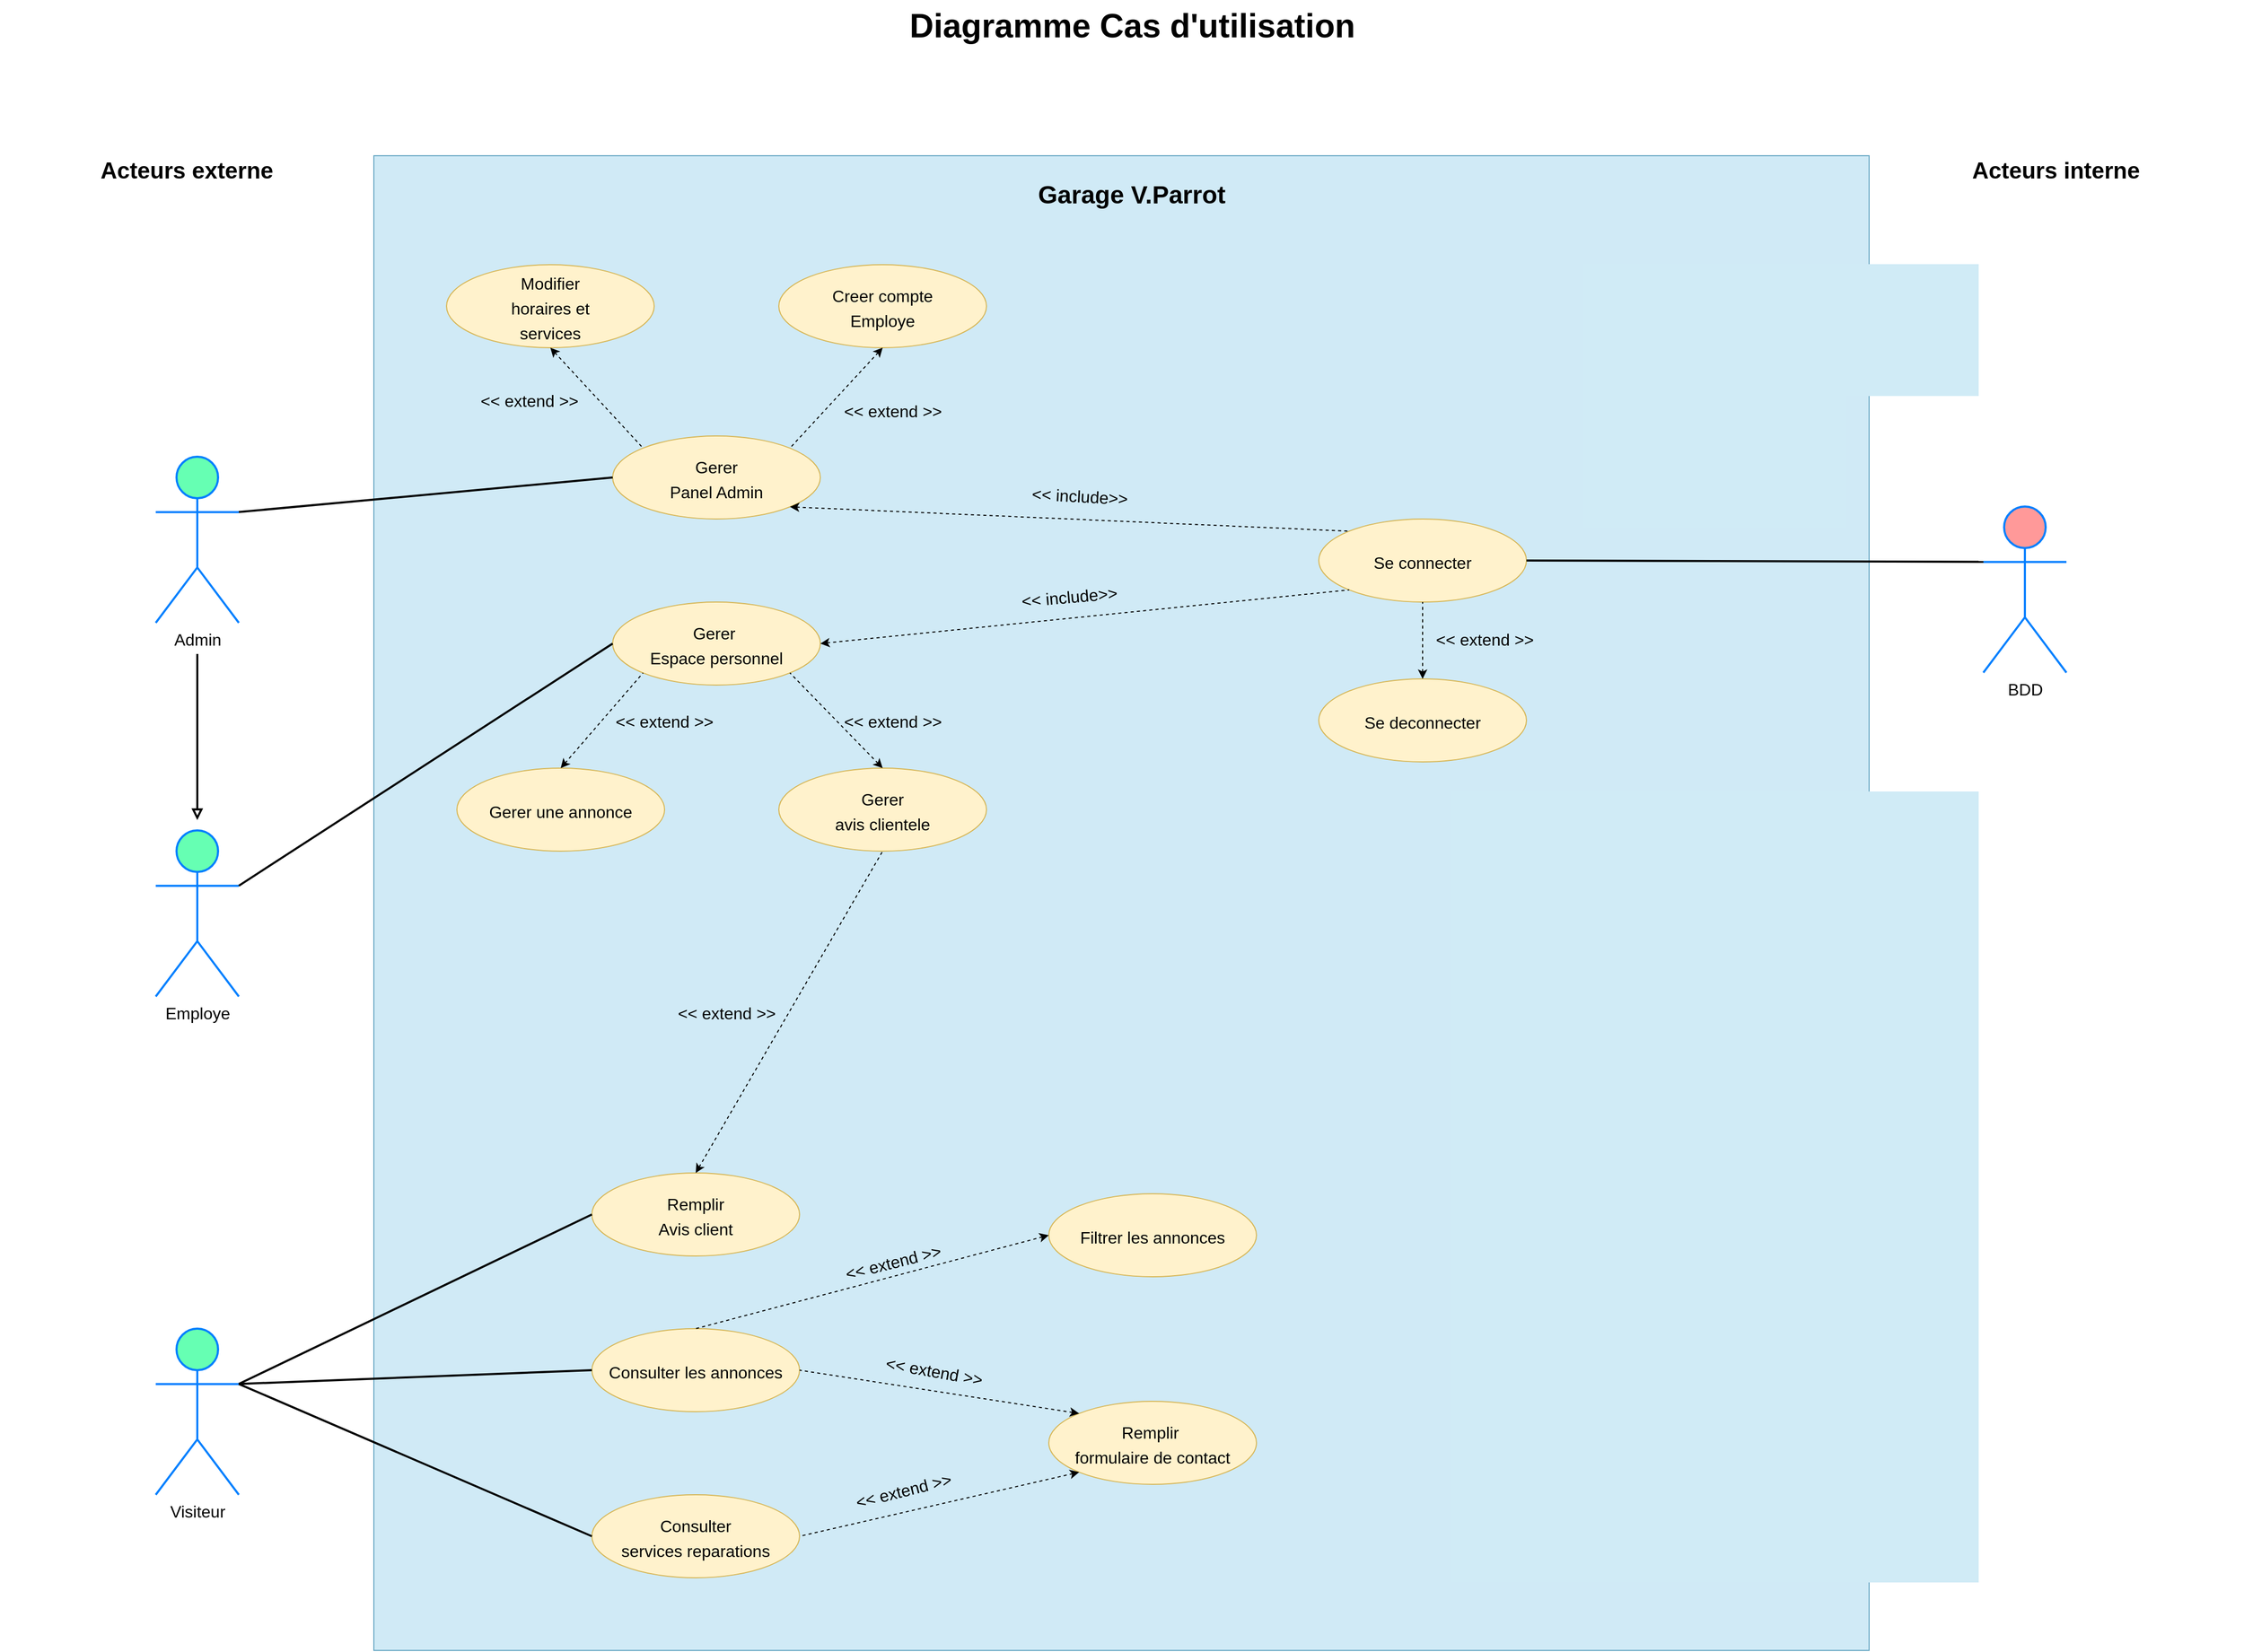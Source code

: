 <mxfile>
    <diagram id="1LLIc8Ad__QY02XbR8zc" name="Page-1">
        <mxGraphModel dx="1674" dy="1120" grid="1" gridSize="10" guides="1" tooltips="1" connect="1" arrows="1" fold="1" page="1" pageScale="1" pageWidth="827" pageHeight="1169" background="#FFFFFF" math="0" shadow="0">
            <root>
                <mxCell id="0"/>
                <mxCell id="1" parent="0"/>
                <mxCell id="3" value="&lt;font color=&quot;#000000&quot;&gt;&lt;font style=&quot;font-size: 16px;&quot;&gt;Admin&lt;/font&gt;&lt;br&gt;&lt;/font&gt;" style="shape=umlActor;verticalLabelPosition=bottom;verticalAlign=top;html=1;outlineConnect=0;fillColor=#66FFB3;strokeColor=#007FFF;shadow=0;strokeWidth=2;" parent="1" vertex="1">
                    <mxGeometry x="170" y="470" width="80" height="160" as="geometry"/>
                </mxCell>
                <mxCell id="4" value="" style="whiteSpace=wrap;html=1;aspect=fixed;fillColor=#b1ddf0;strokeColor=#10739e;rounded=0;glass=0;shadow=0;opacity=60;" parent="1" vertex="1">
                    <mxGeometry x="380" y="180" width="1440" height="1440" as="geometry"/>
                </mxCell>
                <mxCell id="7" value="&lt;font style=&quot;font-size: 16px;&quot; color=&quot;#000000&quot;&gt;Employe&lt;/font&gt;" style="shape=umlActor;verticalLabelPosition=bottom;verticalAlign=top;html=1;outlineConnect=0;strokeColor=#007FFF;fillColor=#66FFB3;strokeWidth=2;" parent="1" vertex="1">
                    <mxGeometry x="170" y="830" width="80" height="160" as="geometry"/>
                </mxCell>
                <mxCell id="8" value="&lt;font color=&quot;#000000&quot; style=&quot;font-size: 32px;&quot;&gt;&lt;b&gt;Diagramme Cas d'utilisation&lt;/b&gt;&lt;/font&gt;" style="text;html=1;align=center;verticalAlign=middle;resizable=0;points=[];autosize=1;strokeColor=none;fillColor=none;" parent="1" vertex="1">
                    <mxGeometry x="885" y="30" width="450" height="50" as="geometry"/>
                </mxCell>
                <mxCell id="10" value="&lt;font size=&quot;1&quot; style=&quot;&quot;&gt;&lt;b style=&quot;font-size: 24px;&quot;&gt;Garage V.Parrot&lt;/b&gt;&lt;/font&gt;" style="text;html=1;strokeColor=none;fillColor=none;align=center;verticalAlign=middle;whiteSpace=wrap;rounded=0;shadow=0;glass=0;sketch=0;fontSize=32;fontColor=#000000;opacity=60;" parent="1" vertex="1">
                    <mxGeometry x="910" y="200" width="400" height="30" as="geometry"/>
                </mxCell>
                <mxCell id="11" value="&lt;font color=&quot;#000000&quot;&gt;&lt;font style=&quot;font-size: 16px;&quot;&gt;Se connecter&lt;/font&gt;&lt;br&gt;&lt;/font&gt;" style="ellipse;whiteSpace=wrap;html=1;rounded=0;shadow=0;glass=0;sketch=0;strokeColor=#d6b656;fontSize=20;fillColor=#fff2cc;" parent="1" vertex="1">
                    <mxGeometry x="1290" y="530" width="200" height="80" as="geometry"/>
                </mxCell>
                <mxCell id="15" value="&lt;font style=&quot;font-size: 16px;&quot; color=&quot;#000000&quot;&gt;Visiteur&lt;/font&gt;" style="shape=umlActor;verticalLabelPosition=bottom;verticalAlign=top;html=1;outlineConnect=0;strokeColor=#007FFF;fillColor=#66FFB3;strokeWidth=2;" parent="1" vertex="1">
                    <mxGeometry x="170" y="1310" width="80" height="160" as="geometry"/>
                </mxCell>
                <mxCell id="17" value="&lt;font style=&quot;font-size: 16px;&quot; color=&quot;#000000&quot;&gt;Creer compte&lt;br&gt;Employe&lt;br&gt;&lt;/font&gt;" style="ellipse;whiteSpace=wrap;html=1;rounded=0;shadow=0;glass=0;sketch=0;strokeColor=#d6b656;fontSize=20;fillColor=#fff2cc;" parent="1" vertex="1">
                    <mxGeometry x="770" y="285" width="200" height="80" as="geometry"/>
                </mxCell>
                <mxCell id="40" value="&lt;font color=&quot;#000000&quot;&gt;&lt;font style=&quot;font-size: 16px;&quot;&gt;BDD&lt;/font&gt;&lt;br&gt;&lt;/font&gt;" style="shape=umlActor;verticalLabelPosition=bottom;verticalAlign=top;html=1;outlineConnect=0;strokeColor=#007FFF;fillColor=#FF9999;strokeWidth=2;" parent="1" vertex="1">
                    <mxGeometry x="1930" y="518" width="80" height="160" as="geometry"/>
                </mxCell>
                <mxCell id="43" value="&lt;font color=&quot;#000000&quot;&gt;&lt;font style=&quot;font-size: 16px;&quot;&gt;Consulter les annonces&lt;/font&gt;&lt;br&gt;&lt;/font&gt;" style="ellipse;whiteSpace=wrap;html=1;rounded=0;shadow=0;glass=0;sketch=0;strokeColor=#d6b656;fontSize=20;fillColor=#fff2cc;" parent="1" vertex="1">
                    <mxGeometry x="590" y="1310" width="200" height="80" as="geometry"/>
                </mxCell>
                <mxCell id="45" value="&lt;font style=&quot;font-size: 22px;&quot;&gt;&lt;b&gt;Acteurs externe&lt;/b&gt;&lt;/font&gt;" style="text;html=1;strokeColor=none;fillColor=none;align=center;verticalAlign=middle;whiteSpace=wrap;rounded=0;shadow=0;glass=0;sketch=0;fontSize=16;fontColor=#000000;opacity=70;" parent="1" vertex="1">
                    <mxGeometry x="20" y="180" width="360" height="30" as="geometry"/>
                </mxCell>
                <mxCell id="46" value="&lt;font style=&quot;font-size: 22px;&quot;&gt;&lt;b&gt;Acteurs interne&lt;/b&gt;&lt;/font&gt;" style="text;html=1;strokeColor=none;fillColor=none;align=center;verticalAlign=middle;whiteSpace=wrap;rounded=0;shadow=0;glass=0;sketch=0;fontSize=16;fontColor=#000000;opacity=70;" parent="1" vertex="1">
                    <mxGeometry x="1820" y="180" width="360" height="30" as="geometry"/>
                </mxCell>
                <mxCell id="55" value="&lt;font style=&quot;font-size: 16px;&quot; color=&quot;#000000&quot;&gt;Gerer&amp;nbsp;&lt;br&gt;Espace personnel&lt;br&gt;&lt;/font&gt;" style="ellipse;whiteSpace=wrap;html=1;rounded=0;shadow=0;glass=0;sketch=0;strokeColor=#d6b656;fontSize=20;fillColor=#fff2cc;" parent="1" vertex="1">
                    <mxGeometry x="610" y="610" width="200" height="80" as="geometry"/>
                </mxCell>
                <mxCell id="56" value="&lt;font style=&quot;font-size: 16px;&quot; color=&quot;#000000&quot;&gt;Modifier&lt;br&gt;horaires et&lt;br&gt;services&lt;br&gt;&lt;/font&gt;" style="ellipse;whiteSpace=wrap;html=1;rounded=0;shadow=0;glass=0;sketch=0;strokeColor=#d6b656;fontSize=20;fillColor=#fff2cc;" parent="1" vertex="1">
                    <mxGeometry x="450" y="285" width="200" height="80" as="geometry"/>
                </mxCell>
                <mxCell id="57" value="&lt;font style=&quot;font-size: 16px;&quot; color=&quot;#000000&quot;&gt;Gerer une annonce&lt;br&gt;&lt;/font&gt;" style="ellipse;whiteSpace=wrap;html=1;rounded=0;shadow=0;glass=0;sketch=0;strokeColor=#d6b656;fontSize=20;fillColor=#fff2cc;" parent="1" vertex="1">
                    <mxGeometry x="460" y="770" width="200" height="80" as="geometry"/>
                </mxCell>
                <mxCell id="60" value="&lt;font style=&quot;font-size: 16px;&quot; color=&quot;#000000&quot;&gt;Gerer&lt;br&gt;Panel Admin&lt;br&gt;&lt;/font&gt;" style="ellipse;whiteSpace=wrap;html=1;rounded=0;shadow=0;glass=0;sketch=0;strokeColor=#d6b656;fontSize=20;fillColor=#fff2cc;" parent="1" vertex="1">
                    <mxGeometry x="610" y="450" width="200" height="80" as="geometry"/>
                </mxCell>
                <mxCell id="61" value="&lt;font color=&quot;#000000&quot;&gt;&lt;font style=&quot;font-size: 16px;&quot;&gt;Consulter&lt;br&gt;&lt;/font&gt;&lt;font style=&quot;font-size: 16px;&quot;&gt;services reparations&lt;/font&gt;&lt;br&gt;&lt;/font&gt;" style="ellipse;whiteSpace=wrap;html=1;rounded=0;shadow=0;glass=0;sketch=0;strokeColor=#d6b656;fontSize=20;fillColor=#fff2cc;" parent="1" vertex="1">
                    <mxGeometry x="590" y="1470" width="200" height="80" as="geometry"/>
                </mxCell>
                <mxCell id="62" value="&lt;font style=&quot;font-size: 16px;&quot; color=&quot;#000000&quot;&gt;&lt;span style=&quot;&quot;&gt;Remplir&amp;nbsp;&lt;br&gt;&lt;/span&gt;formulaire de contact&lt;br&gt;&lt;/font&gt;" style="ellipse;whiteSpace=wrap;html=1;rounded=0;shadow=0;glass=0;sketch=0;strokeColor=#d6b656;fontSize=20;fillColor=#fff2cc;" parent="1" vertex="1">
                    <mxGeometry x="1030" y="1380" width="200" height="80" as="geometry"/>
                </mxCell>
                <mxCell id="63" value="" style="endArrow=none;html=1;strokeColor=#000000;fontSize=16;fontColor=#000000;entryX=0;entryY=0.5;entryDx=0;entryDy=0;exitX=1;exitY=0.333;exitDx=0;exitDy=0;exitPerimeter=0;strokeWidth=2;" parent="1" source="3" target="60" edge="1">
                    <mxGeometry width="50" height="50" relative="1" as="geometry">
                        <mxPoint x="300" y="380" as="sourcePoint"/>
                        <mxPoint x="350" y="330" as="targetPoint"/>
                    </mxGeometry>
                </mxCell>
                <mxCell id="65" value="" style="endArrow=none;html=1;strokeColor=#000000;fontSize=22;fontColor=#000000;entryX=1;entryY=0.333;entryDx=0;entryDy=0;entryPerimeter=0;exitX=0;exitY=0.5;exitDx=0;exitDy=0;strokeWidth=2;" parent="1" source="55" target="7" edge="1">
                    <mxGeometry width="50" height="50" relative="1" as="geometry">
                        <mxPoint x="590" y="630" as="sourcePoint"/>
                        <mxPoint x="640" y="580" as="targetPoint"/>
                    </mxGeometry>
                </mxCell>
                <mxCell id="66" value="" style="endArrow=none;html=1;strokeColor=#000000;fontSize=22;fontColor=#000000;exitX=1;exitY=0.333;exitDx=0;exitDy=0;exitPerimeter=0;entryX=0;entryY=0.5;entryDx=0;entryDy=0;strokeWidth=2;" parent="1" source="15" target="43" edge="1">
                    <mxGeometry width="50" height="50" relative="1" as="geometry">
                        <mxPoint x="280" y="950" as="sourcePoint"/>
                        <mxPoint x="330" y="900" as="targetPoint"/>
                    </mxGeometry>
                </mxCell>
                <mxCell id="67" value="" style="endArrow=none;html=1;strokeColor=#000000;fontSize=22;fontColor=#000000;exitX=1;exitY=0.333;exitDx=0;exitDy=0;exitPerimeter=0;entryX=0;entryY=0.5;entryDx=0;entryDy=0;strokeWidth=2;" parent="1" source="15" target="61" edge="1">
                    <mxGeometry width="50" height="50" relative="1" as="geometry">
                        <mxPoint x="260.0" y="933.333" as="sourcePoint"/>
                        <mxPoint x="460.0" y="930" as="targetPoint"/>
                    </mxGeometry>
                </mxCell>
                <mxCell id="68" value="" style="endArrow=none;html=1;strokeColor=#000000;fontSize=22;fontColor=#000000;exitX=0.5;exitY=1;exitDx=0;exitDy=0;startArrow=classic;startFill=1;dashed=1;entryX=0;entryY=0;entryDx=0;entryDy=0;" parent="1" source="56" target="60" edge="1">
                    <mxGeometry width="50" height="50" relative="1" as="geometry">
                        <mxPoint x="740.0" y="326.67" as="sourcePoint"/>
                        <mxPoint x="540" y="350" as="targetPoint"/>
                    </mxGeometry>
                </mxCell>
                <mxCell id="69" value="" style="endArrow=none;html=1;strokeColor=#000000;fontSize=22;fontColor=#000000;exitX=0.5;exitY=1;exitDx=0;exitDy=0;startArrow=classic;startFill=1;dashed=1;entryX=1;entryY=0;entryDx=0;entryDy=0;" parent="1" source="17" target="60" edge="1">
                    <mxGeometry width="50" height="50" relative="1" as="geometry">
                        <mxPoint x="740" y="320" as="sourcePoint"/>
                        <mxPoint x="631.758" y="372.141" as="targetPoint"/>
                    </mxGeometry>
                </mxCell>
                <mxCell id="72" value="" style="endArrow=none;html=1;strokeColor=#000000;fontSize=22;fontColor=#000000;exitX=0;exitY=0;exitDx=0;exitDy=0;startArrow=classic;startFill=1;dashed=1;entryX=1;entryY=0.5;entryDx=0;entryDy=0;" parent="1" source="62" target="43" edge="1">
                    <mxGeometry width="50" height="50" relative="1" as="geometry">
                        <mxPoint x="740" y="490" as="sourcePoint"/>
                        <mxPoint x="670" y="920" as="targetPoint"/>
                    </mxGeometry>
                </mxCell>
                <mxCell id="73" value="" style="endArrow=none;html=1;strokeColor=#000000;fontSize=22;fontColor=#000000;startArrow=classic;startFill=1;dashed=1;entryX=1;entryY=0.5;entryDx=0;entryDy=0;exitX=0;exitY=1;exitDx=0;exitDy=0;" parent="1" source="62" target="61" edge="1">
                    <mxGeometry width="50" height="50" relative="1" as="geometry">
                        <mxPoint x="810" y="980" as="sourcePoint"/>
                        <mxPoint x="660.0" y="930" as="targetPoint"/>
                    </mxGeometry>
                </mxCell>
                <mxCell id="74" value="" style="endArrow=none;html=1;strokeColor=#000000;fontSize=22;fontColor=#000000;exitX=0.5;exitY=0;exitDx=0;exitDy=0;startArrow=classic;startFill=1;dashed=1;entryX=0;entryY=1;entryDx=0;entryDy=0;" parent="1" source="57" target="55" edge="1">
                    <mxGeometry width="50" height="50" relative="1" as="geometry">
                        <mxPoint x="1020.0" y="440" as="sourcePoint"/>
                        <mxPoint x="660.0" y="400.0" as="targetPoint"/>
                    </mxGeometry>
                </mxCell>
                <mxCell id="75" value="" style="endArrow=none;html=1;strokeColor=#000000;fontSize=22;fontColor=#000000;exitX=1;exitY=1;exitDx=0;exitDy=0;startArrow=classic;startFill=1;dashed=1;entryX=0;entryY=0;entryDx=0;entryDy=0;" parent="1" source="60" target="11" edge="1">
                    <mxGeometry width="50" height="50" relative="1" as="geometry">
                        <mxPoint x="660.0" y="400.0" as="sourcePoint"/>
                        <mxPoint x="1020.0" y="440" as="targetPoint"/>
                    </mxGeometry>
                </mxCell>
                <mxCell id="76" value="" style="endArrow=none;html=1;strokeColor=#000000;fontSize=22;fontColor=#000000;exitX=1;exitY=0.5;exitDx=0;exitDy=0;startArrow=classic;startFill=1;dashed=1;entryX=0;entryY=1;entryDx=0;entryDy=0;" parent="1" source="55" target="11" edge="1">
                    <mxGeometry width="50" height="50" relative="1" as="geometry">
                        <mxPoint x="630.711" y="428.284" as="sourcePoint"/>
                        <mxPoint x="1320" y="600" as="targetPoint"/>
                    </mxGeometry>
                </mxCell>
                <mxCell id="77" value="&lt;font style=&quot;font-size: 16px;&quot;&gt;&amp;lt;&amp;lt; extend &amp;gt;&amp;gt;&lt;/font&gt;" style="text;html=1;strokeColor=none;fillColor=none;align=center;verticalAlign=middle;whiteSpace=wrap;rounded=0;shadow=0;glass=0;sketch=0;strokeWidth=2;fontSize=22;fontColor=#000000;opacity=70;rotation=0;" parent="1" vertex="1">
                    <mxGeometry x="480" y="400" width="100" height="30" as="geometry"/>
                </mxCell>
                <mxCell id="78" value="&lt;font style=&quot;font-size: 16px;&quot;&gt;&amp;lt;&amp;lt; extend &amp;gt;&amp;gt;&lt;/font&gt;" style="text;html=1;strokeColor=none;fillColor=none;align=center;verticalAlign=middle;whiteSpace=wrap;rounded=0;shadow=0;glass=0;sketch=0;strokeWidth=2;fontSize=22;fontColor=#000000;opacity=70;rotation=0;" parent="1" vertex="1">
                    <mxGeometry x="830" y="410" width="100" height="30" as="geometry"/>
                </mxCell>
                <mxCell id="79" value="&amp;lt;&amp;lt; include&amp;gt;&amp;gt;" style="text;html=1;strokeColor=none;fillColor=none;align=center;verticalAlign=middle;whiteSpace=wrap;rounded=0;shadow=0;glass=0;sketch=0;strokeWidth=2;fontSize=16;fontColor=#000000;opacity=70;rotation=3;" parent="1" vertex="1">
                    <mxGeometry x="980" y="493" width="160" height="30" as="geometry"/>
                </mxCell>
                <mxCell id="81" value="&amp;lt;&amp;lt; include&amp;gt;&amp;gt;" style="text;html=1;strokeColor=none;fillColor=none;align=center;verticalAlign=middle;whiteSpace=wrap;rounded=0;shadow=0;glass=0;sketch=0;strokeWidth=2;fontSize=16;fontColor=#000000;opacity=70;rotation=-5;" parent="1" vertex="1">
                    <mxGeometry x="970" y="590" width="160" height="30" as="geometry"/>
                </mxCell>
                <mxCell id="82" value="&lt;font style=&quot;font-size: 16px;&quot;&gt;&amp;lt;&amp;lt; extend &amp;gt;&amp;gt;&lt;/font&gt;" style="text;html=1;strokeColor=none;fillColor=none;align=center;verticalAlign=middle;whiteSpace=wrap;rounded=0;shadow=0;glass=0;sketch=0;strokeWidth=2;fontSize=22;fontColor=#000000;opacity=70;rotation=0;" parent="1" vertex="1">
                    <mxGeometry x="610" y="709" width="100" height="30" as="geometry"/>
                </mxCell>
                <mxCell id="84" value="&lt;font style=&quot;font-size: 16px;&quot;&gt;&amp;lt;&amp;lt; extend &amp;gt;&amp;gt;&lt;/font&gt;" style="text;html=1;strokeColor=none;fillColor=none;align=center;verticalAlign=middle;whiteSpace=wrap;rounded=0;shadow=0;glass=0;sketch=0;strokeWidth=2;fontSize=22;fontColor=#000000;opacity=70;rotation=10;" parent="1" vertex="1">
                    <mxGeometry x="870" y="1335" width="100" height="30" as="geometry"/>
                </mxCell>
                <mxCell id="85" value="&lt;font style=&quot;font-size: 16px;&quot;&gt;&amp;lt;&amp;lt; extend &amp;gt;&amp;gt;&lt;/font&gt;" style="text;html=1;strokeColor=none;fillColor=none;align=center;verticalAlign=middle;whiteSpace=wrap;rounded=0;shadow=0;glass=0;sketch=0;strokeWidth=2;fontSize=22;fontColor=#000000;opacity=70;rotation=346;" parent="1" vertex="1">
                    <mxGeometry x="840" y="1450" width="100" height="30" as="geometry"/>
                </mxCell>
                <mxCell id="86" value="" style="endArrow=none;html=1;strokeColor=#000000;fontSize=16;fontColor=#000000;entryX=0;entryY=0.333;entryDx=0;entryDy=0;entryPerimeter=0;exitX=1;exitY=0.5;exitDx=0;exitDy=0;strokeWidth=2;" parent="1" source="11" target="40" edge="1">
                    <mxGeometry width="50" height="50" relative="1" as="geometry">
                        <mxPoint x="800" y="680" as="sourcePoint"/>
                        <mxPoint x="850" y="630" as="targetPoint"/>
                    </mxGeometry>
                </mxCell>
                <mxCell id="88" value="&lt;font color=&quot;#000000&quot;&gt;&lt;font style=&quot;font-size: 16px;&quot;&gt;Se deconnecter&lt;/font&gt;&lt;br&gt;&lt;/font&gt;" style="ellipse;whiteSpace=wrap;html=1;rounded=0;shadow=0;glass=0;sketch=0;strokeColor=#d6b656;fontSize=20;fillColor=#fff2cc;" parent="1" vertex="1">
                    <mxGeometry x="1290" y="684" width="200" height="80" as="geometry"/>
                </mxCell>
                <mxCell id="89" value="" style="endArrow=none;html=1;strokeColor=#000000;fontSize=22;fontColor=#000000;exitX=0.5;exitY=0;exitDx=0;exitDy=0;startArrow=classic;startFill=1;dashed=1;entryX=0.5;entryY=1;entryDx=0;entryDy=0;" parent="1" source="88" target="11" edge="1">
                    <mxGeometry width="50" height="50" relative="1" as="geometry">
                        <mxPoint x="650" y="540" as="sourcePoint"/>
                        <mxPoint x="760" y="530" as="targetPoint"/>
                    </mxGeometry>
                </mxCell>
                <mxCell id="90" value="&lt;font style=&quot;font-size: 16px;&quot;&gt;&amp;lt;&amp;lt; extend &amp;gt;&amp;gt;&lt;/font&gt;" style="text;html=1;strokeColor=none;fillColor=none;align=center;verticalAlign=middle;whiteSpace=wrap;rounded=0;shadow=0;glass=0;sketch=0;strokeWidth=2;fontSize=22;fontColor=#000000;opacity=70;rotation=0;" parent="1" vertex="1">
                    <mxGeometry x="1400" y="630" width="100" height="30" as="geometry"/>
                </mxCell>
                <mxCell id="91" value="&lt;font color=&quot;#000000&quot;&gt;&lt;font style=&quot;font-size: 16px;&quot;&gt;Filtrer les annonces&lt;/font&gt;&lt;br&gt;&lt;/font&gt;" style="ellipse;whiteSpace=wrap;html=1;rounded=0;shadow=0;glass=0;sketch=0;strokeColor=#d6b656;fontSize=20;fillColor=#fff2cc;" parent="1" vertex="1">
                    <mxGeometry x="1030" y="1180" width="200" height="80" as="geometry"/>
                </mxCell>
                <mxCell id="92" value="&lt;font style=&quot;font-size: 16px;&quot;&gt;&amp;lt;&amp;lt; extend &amp;gt;&amp;gt;&lt;/font&gt;" style="text;html=1;strokeColor=none;fillColor=none;align=center;verticalAlign=middle;whiteSpace=wrap;rounded=0;shadow=0;glass=0;sketch=0;strokeWidth=2;fontSize=22;fontColor=#000000;opacity=70;rotation=346;" parent="1" vertex="1">
                    <mxGeometry x="830" y="1230" width="100" height="30" as="geometry"/>
                </mxCell>
                <mxCell id="93" value="" style="endArrow=none;html=1;strokeColor=#000000;fontSize=22;fontColor=#000000;exitX=0;exitY=0.5;exitDx=0;exitDy=0;startArrow=classic;startFill=1;dashed=1;entryX=0.5;entryY=0;entryDx=0;entryDy=0;" parent="1" source="91" target="43" edge="1">
                    <mxGeometry width="50" height="50" relative="1" as="geometry">
                        <mxPoint x="550" y="840" as="sourcePoint"/>
                        <mxPoint x="549.5" y="885" as="targetPoint"/>
                    </mxGeometry>
                </mxCell>
                <mxCell id="95" value="&lt;font color=&quot;#000000&quot;&gt;&lt;span style=&quot;font-size: 16px;&quot;&gt;Remplir&lt;br&gt;&lt;/span&gt;&lt;font style=&quot;font-size: 16px;&quot;&gt;Avis client&lt;/font&gt;&lt;br&gt;&lt;/font&gt;" style="ellipse;whiteSpace=wrap;html=1;rounded=0;shadow=0;glass=0;sketch=0;strokeColor=#d6b656;fontSize=20;fillColor=#fff2cc;" parent="1" vertex="1">
                    <mxGeometry x="590" y="1160" width="200" height="80" as="geometry"/>
                </mxCell>
                <mxCell id="99" value="&lt;font style=&quot;font-size: 16px;&quot; color=&quot;#000000&quot;&gt;Gerer&lt;br&gt;avis clientele&lt;br&gt;&lt;/font&gt;" style="ellipse;whiteSpace=wrap;html=1;rounded=0;shadow=0;glass=0;sketch=0;strokeColor=#d6b656;fontSize=20;fillColor=#fff2cc;" parent="1" vertex="1">
                    <mxGeometry x="770" y="770" width="200" height="80" as="geometry"/>
                </mxCell>
                <mxCell id="100" value="" style="endArrow=none;html=1;strokeColor=#000000;fontSize=22;fontColor=#000000;exitX=0.5;exitY=0;exitDx=0;exitDy=0;startArrow=classic;startFill=1;dashed=1;entryX=1;entryY=1;entryDx=0;entryDy=0;" parent="1" source="99" target="55" edge="1">
                    <mxGeometry width="50" height="50" relative="1" as="geometry">
                        <mxPoint x="550" y="640" as="sourcePoint"/>
                        <mxPoint x="550" y="580" as="targetPoint"/>
                    </mxGeometry>
                </mxCell>
                <mxCell id="101" value="&lt;font style=&quot;font-size: 16px;&quot;&gt;&amp;lt;&amp;lt; extend &amp;gt;&amp;gt;&lt;/font&gt;" style="text;html=1;strokeColor=none;fillColor=none;align=center;verticalAlign=middle;whiteSpace=wrap;rounded=0;shadow=0;glass=0;sketch=0;strokeWidth=2;fontSize=22;fontColor=#000000;opacity=70;rotation=0;" parent="1" vertex="1">
                    <mxGeometry x="830" y="709" width="100" height="30" as="geometry"/>
                </mxCell>
                <mxCell id="104" value="" style="endArrow=block;html=1;exitX=0.5;exitY=0;exitDx=0;exitDy=0;exitPerimeter=0;strokeColor=#000000;endFill=0;strokeWidth=2;jumpSize=2;targetPerimeterSpacing=0;rounded=0;" edge="1" parent="1">
                    <mxGeometry width="50" height="50" relative="1" as="geometry">
                        <mxPoint x="210" y="660" as="sourcePoint"/>
                        <mxPoint x="210" y="820" as="targetPoint"/>
                    </mxGeometry>
                </mxCell>
                <mxCell id="108" value="" style="endArrow=none;html=1;strokeColor=#000000;strokeWidth=1;jumpSize=6;exitX=0.5;exitY=0;exitDx=0;exitDy=0;entryX=0.5;entryY=1;entryDx=0;entryDy=0;dashed=1;startArrow=classic;startFill=1;" edge="1" parent="1" source="95" target="99">
                    <mxGeometry width="50" height="50" relative="1" as="geometry">
                        <mxPoint x="870" y="1130" as="sourcePoint"/>
                        <mxPoint x="920" y="1080" as="targetPoint"/>
                    </mxGeometry>
                </mxCell>
                <mxCell id="109" value="&lt;font style=&quot;font-size: 16px;&quot;&gt;&amp;lt;&amp;lt; extend &amp;gt;&amp;gt;&lt;/font&gt;" style="text;html=1;strokeColor=none;fillColor=none;align=center;verticalAlign=middle;whiteSpace=wrap;rounded=0;shadow=0;glass=0;sketch=0;strokeWidth=2;fontSize=22;fontColor=#000000;opacity=70;rotation=0;" vertex="1" parent="1">
                    <mxGeometry x="670" y="990" width="100" height="30" as="geometry"/>
                </mxCell>
                <mxCell id="110" value="" style="endArrow=none;html=1;strokeColor=#000000;fontSize=22;fontColor=#000000;entryX=0;entryY=0.5;entryDx=0;entryDy=0;strokeWidth=2;exitX=1;exitY=0.333;exitDx=0;exitDy=0;exitPerimeter=0;" edge="1" parent="1" source="15" target="95">
                    <mxGeometry width="50" height="50" relative="1" as="geometry">
                        <mxPoint x="250" y="1360" as="sourcePoint"/>
                        <mxPoint x="600" y="1360" as="targetPoint"/>
                    </mxGeometry>
                </mxCell>
            </root>
        </mxGraphModel>
    </diagram>
</mxfile>
